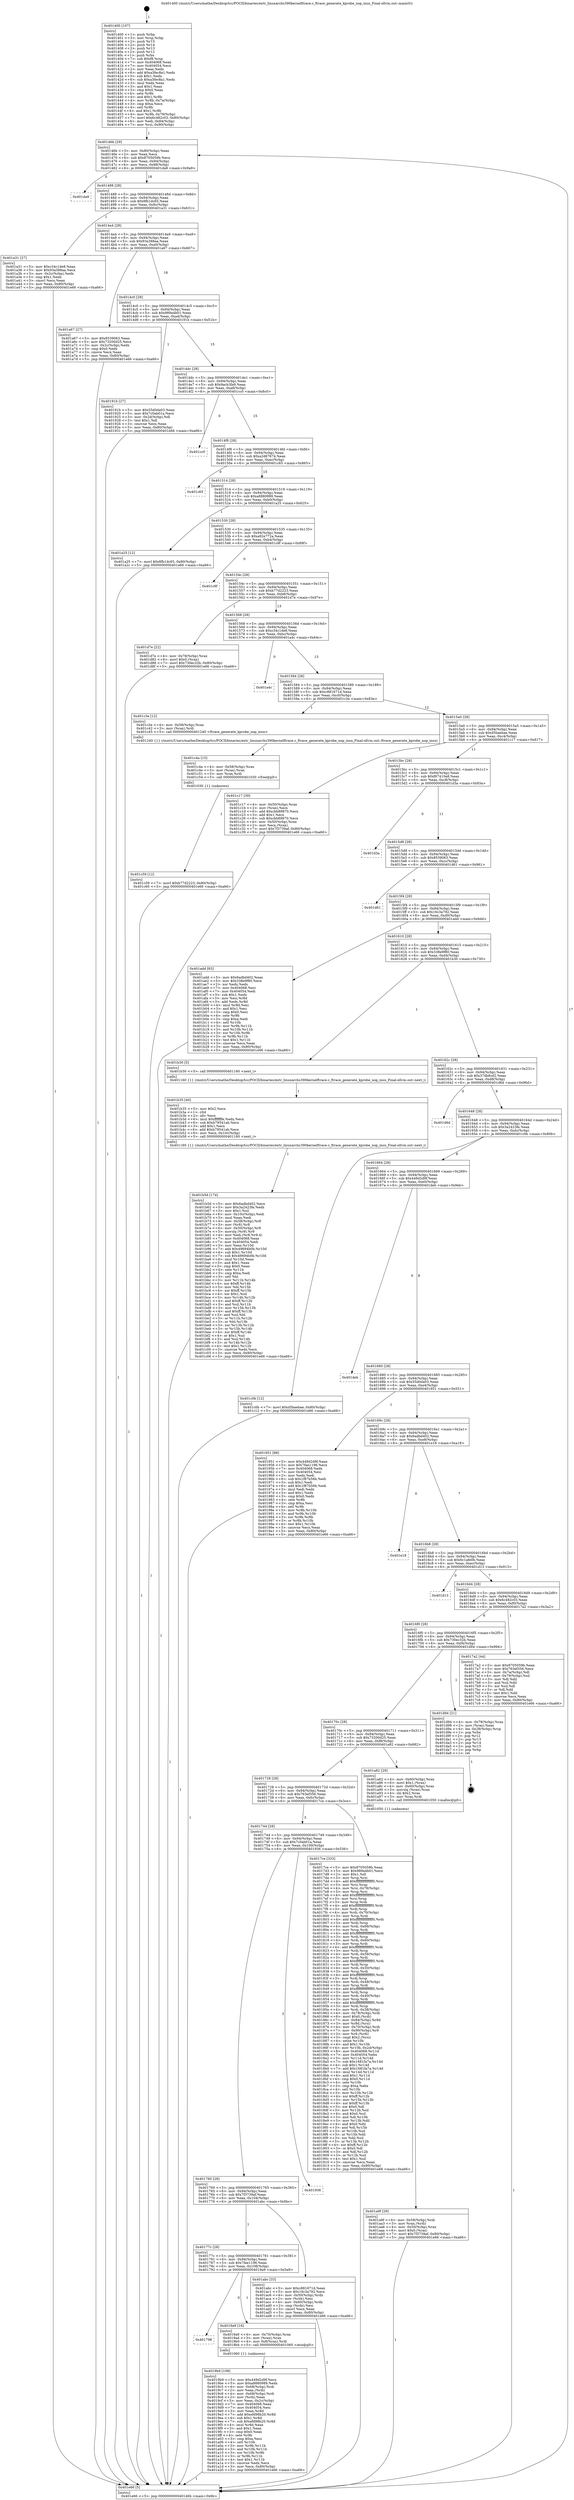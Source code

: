 digraph "0x401400" {
  label = "0x401400 (/mnt/c/Users/mathe/Desktop/tcc/POCII/binaries/extr_linuxarchs390kernelftrace.c_ftrace_generate_kprobe_nop_insn_Final-ollvm.out::main(0))"
  labelloc = "t"
  node[shape=record]

  Entry [label="",width=0.3,height=0.3,shape=circle,fillcolor=black,style=filled]
  "0x40146b" [label="{
     0x40146b [29]\l
     | [instrs]\l
     &nbsp;&nbsp;0x40146b \<+3\>: mov -0x80(%rbp),%eax\l
     &nbsp;&nbsp;0x40146e \<+2\>: mov %eax,%ecx\l
     &nbsp;&nbsp;0x401470 \<+6\>: sub $0x8705059b,%ecx\l
     &nbsp;&nbsp;0x401476 \<+6\>: mov %eax,-0x94(%rbp)\l
     &nbsp;&nbsp;0x40147c \<+6\>: mov %ecx,-0x98(%rbp)\l
     &nbsp;&nbsp;0x401482 \<+6\>: je 0000000000401da9 \<main+0x9a9\>\l
  }"]
  "0x401da9" [label="{
     0x401da9\l
  }", style=dashed]
  "0x401488" [label="{
     0x401488 [28]\l
     | [instrs]\l
     &nbsp;&nbsp;0x401488 \<+5\>: jmp 000000000040148d \<main+0x8d\>\l
     &nbsp;&nbsp;0x40148d \<+6\>: mov -0x94(%rbp),%eax\l
     &nbsp;&nbsp;0x401493 \<+5\>: sub $0x8fb1dc65,%eax\l
     &nbsp;&nbsp;0x401498 \<+6\>: mov %eax,-0x9c(%rbp)\l
     &nbsp;&nbsp;0x40149e \<+6\>: je 0000000000401a31 \<main+0x631\>\l
  }"]
  Exit [label="",width=0.3,height=0.3,shape=circle,fillcolor=black,style=filled,peripheries=2]
  "0x401a31" [label="{
     0x401a31 [27]\l
     | [instrs]\l
     &nbsp;&nbsp;0x401a31 \<+5\>: mov $0xc34c1de8,%eax\l
     &nbsp;&nbsp;0x401a36 \<+5\>: mov $0x93a388aa,%ecx\l
     &nbsp;&nbsp;0x401a3b \<+3\>: mov -0x2c(%rbp),%edx\l
     &nbsp;&nbsp;0x401a3e \<+3\>: cmp $0x1,%edx\l
     &nbsp;&nbsp;0x401a41 \<+3\>: cmovl %ecx,%eax\l
     &nbsp;&nbsp;0x401a44 \<+3\>: mov %eax,-0x80(%rbp)\l
     &nbsp;&nbsp;0x401a47 \<+5\>: jmp 0000000000401e66 \<main+0xa66\>\l
  }"]
  "0x4014a4" [label="{
     0x4014a4 [28]\l
     | [instrs]\l
     &nbsp;&nbsp;0x4014a4 \<+5\>: jmp 00000000004014a9 \<main+0xa9\>\l
     &nbsp;&nbsp;0x4014a9 \<+6\>: mov -0x94(%rbp),%eax\l
     &nbsp;&nbsp;0x4014af \<+5\>: sub $0x93a388aa,%eax\l
     &nbsp;&nbsp;0x4014b4 \<+6\>: mov %eax,-0xa0(%rbp)\l
     &nbsp;&nbsp;0x4014ba \<+6\>: je 0000000000401a67 \<main+0x667\>\l
  }"]
  "0x401c59" [label="{
     0x401c59 [12]\l
     | [instrs]\l
     &nbsp;&nbsp;0x401c59 \<+7\>: movl $0xb77d2223,-0x80(%rbp)\l
     &nbsp;&nbsp;0x401c60 \<+5\>: jmp 0000000000401e66 \<main+0xa66\>\l
  }"]
  "0x401a67" [label="{
     0x401a67 [27]\l
     | [instrs]\l
     &nbsp;&nbsp;0x401a67 \<+5\>: mov $0x8539063,%eax\l
     &nbsp;&nbsp;0x401a6c \<+5\>: mov $0x73200d25,%ecx\l
     &nbsp;&nbsp;0x401a71 \<+3\>: mov -0x2c(%rbp),%edx\l
     &nbsp;&nbsp;0x401a74 \<+3\>: cmp $0x0,%edx\l
     &nbsp;&nbsp;0x401a77 \<+3\>: cmove %ecx,%eax\l
     &nbsp;&nbsp;0x401a7a \<+3\>: mov %eax,-0x80(%rbp)\l
     &nbsp;&nbsp;0x401a7d \<+5\>: jmp 0000000000401e66 \<main+0xa66\>\l
  }"]
  "0x4014c0" [label="{
     0x4014c0 [28]\l
     | [instrs]\l
     &nbsp;&nbsp;0x4014c0 \<+5\>: jmp 00000000004014c5 \<main+0xc5\>\l
     &nbsp;&nbsp;0x4014c5 \<+6\>: mov -0x94(%rbp),%eax\l
     &nbsp;&nbsp;0x4014cb \<+5\>: sub $0x989a4b01,%eax\l
     &nbsp;&nbsp;0x4014d0 \<+6\>: mov %eax,-0xa4(%rbp)\l
     &nbsp;&nbsp;0x4014d6 \<+6\>: je 000000000040191b \<main+0x51b\>\l
  }"]
  "0x401c4a" [label="{
     0x401c4a [15]\l
     | [instrs]\l
     &nbsp;&nbsp;0x401c4a \<+4\>: mov -0x58(%rbp),%rax\l
     &nbsp;&nbsp;0x401c4e \<+3\>: mov (%rax),%rax\l
     &nbsp;&nbsp;0x401c51 \<+3\>: mov %rax,%rdi\l
     &nbsp;&nbsp;0x401c54 \<+5\>: call 0000000000401030 \<free@plt\>\l
     | [calls]\l
     &nbsp;&nbsp;0x401030 \{1\} (unknown)\l
  }"]
  "0x40191b" [label="{
     0x40191b [27]\l
     | [instrs]\l
     &nbsp;&nbsp;0x40191b \<+5\>: mov $0x55d0da03,%eax\l
     &nbsp;&nbsp;0x401920 \<+5\>: mov $0x7c0ab01a,%ecx\l
     &nbsp;&nbsp;0x401925 \<+3\>: mov -0x2d(%rbp),%dl\l
     &nbsp;&nbsp;0x401928 \<+3\>: test $0x1,%dl\l
     &nbsp;&nbsp;0x40192b \<+3\>: cmovne %ecx,%eax\l
     &nbsp;&nbsp;0x40192e \<+3\>: mov %eax,-0x80(%rbp)\l
     &nbsp;&nbsp;0x401931 \<+5\>: jmp 0000000000401e66 \<main+0xa66\>\l
  }"]
  "0x4014dc" [label="{
     0x4014dc [28]\l
     | [instrs]\l
     &nbsp;&nbsp;0x4014dc \<+5\>: jmp 00000000004014e1 \<main+0xe1\>\l
     &nbsp;&nbsp;0x4014e1 \<+6\>: mov -0x94(%rbp),%eax\l
     &nbsp;&nbsp;0x4014e7 \<+5\>: sub $0x9acb3fa9,%eax\l
     &nbsp;&nbsp;0x4014ec \<+6\>: mov %eax,-0xa8(%rbp)\l
     &nbsp;&nbsp;0x4014f2 \<+6\>: je 0000000000401cc0 \<main+0x8c0\>\l
  }"]
  "0x401b5d" [label="{
     0x401b5d [174]\l
     | [instrs]\l
     &nbsp;&nbsp;0x401b5d \<+5\>: mov $0x6adbd402,%ecx\l
     &nbsp;&nbsp;0x401b62 \<+5\>: mov $0x3a2423fe,%edx\l
     &nbsp;&nbsp;0x401b67 \<+3\>: mov $0x1,%sil\l
     &nbsp;&nbsp;0x401b6a \<+6\>: mov -0x10c(%rbp),%edi\l
     &nbsp;&nbsp;0x401b70 \<+3\>: imul %eax,%edi\l
     &nbsp;&nbsp;0x401b73 \<+4\>: mov -0x58(%rbp),%r8\l
     &nbsp;&nbsp;0x401b77 \<+3\>: mov (%r8),%r8\l
     &nbsp;&nbsp;0x401b7a \<+4\>: mov -0x50(%rbp),%r9\l
     &nbsp;&nbsp;0x401b7e \<+3\>: movslq (%r9),%r9\l
     &nbsp;&nbsp;0x401b81 \<+4\>: mov %edi,(%r8,%r9,4)\l
     &nbsp;&nbsp;0x401b85 \<+7\>: mov 0x404068,%eax\l
     &nbsp;&nbsp;0x401b8c \<+7\>: mov 0x404054,%edi\l
     &nbsp;&nbsp;0x401b93 \<+3\>: mov %eax,%r10d\l
     &nbsp;&nbsp;0x401b96 \<+7\>: add $0x49694b0b,%r10d\l
     &nbsp;&nbsp;0x401b9d \<+4\>: sub $0x1,%r10d\l
     &nbsp;&nbsp;0x401ba1 \<+7\>: sub $0x49694b0b,%r10d\l
     &nbsp;&nbsp;0x401ba8 \<+4\>: imul %r10d,%eax\l
     &nbsp;&nbsp;0x401bac \<+3\>: and $0x1,%eax\l
     &nbsp;&nbsp;0x401baf \<+3\>: cmp $0x0,%eax\l
     &nbsp;&nbsp;0x401bb2 \<+4\>: sete %r11b\l
     &nbsp;&nbsp;0x401bb6 \<+3\>: cmp $0xa,%edi\l
     &nbsp;&nbsp;0x401bb9 \<+3\>: setl %bl\l
     &nbsp;&nbsp;0x401bbc \<+3\>: mov %r11b,%r14b\l
     &nbsp;&nbsp;0x401bbf \<+4\>: xor $0xff,%r14b\l
     &nbsp;&nbsp;0x401bc3 \<+3\>: mov %bl,%r15b\l
     &nbsp;&nbsp;0x401bc6 \<+4\>: xor $0xff,%r15b\l
     &nbsp;&nbsp;0x401bca \<+4\>: xor $0x1,%sil\l
     &nbsp;&nbsp;0x401bce \<+3\>: mov %r14b,%r12b\l
     &nbsp;&nbsp;0x401bd1 \<+4\>: and $0xff,%r12b\l
     &nbsp;&nbsp;0x401bd5 \<+3\>: and %sil,%r11b\l
     &nbsp;&nbsp;0x401bd8 \<+3\>: mov %r15b,%r13b\l
     &nbsp;&nbsp;0x401bdb \<+4\>: and $0xff,%r13b\l
     &nbsp;&nbsp;0x401bdf \<+3\>: and %sil,%bl\l
     &nbsp;&nbsp;0x401be2 \<+3\>: or %r11b,%r12b\l
     &nbsp;&nbsp;0x401be5 \<+3\>: or %bl,%r13b\l
     &nbsp;&nbsp;0x401be8 \<+3\>: xor %r13b,%r12b\l
     &nbsp;&nbsp;0x401beb \<+3\>: or %r15b,%r14b\l
     &nbsp;&nbsp;0x401bee \<+4\>: xor $0xff,%r14b\l
     &nbsp;&nbsp;0x401bf2 \<+4\>: or $0x1,%sil\l
     &nbsp;&nbsp;0x401bf6 \<+3\>: and %sil,%r14b\l
     &nbsp;&nbsp;0x401bf9 \<+3\>: or %r14b,%r12b\l
     &nbsp;&nbsp;0x401bfc \<+4\>: test $0x1,%r12b\l
     &nbsp;&nbsp;0x401c00 \<+3\>: cmovne %edx,%ecx\l
     &nbsp;&nbsp;0x401c03 \<+3\>: mov %ecx,-0x80(%rbp)\l
     &nbsp;&nbsp;0x401c06 \<+5\>: jmp 0000000000401e66 \<main+0xa66\>\l
  }"]
  "0x401cc0" [label="{
     0x401cc0\l
  }", style=dashed]
  "0x4014f8" [label="{
     0x4014f8 [28]\l
     | [instrs]\l
     &nbsp;&nbsp;0x4014f8 \<+5\>: jmp 00000000004014fd \<main+0xfd\>\l
     &nbsp;&nbsp;0x4014fd \<+6\>: mov -0x94(%rbp),%eax\l
     &nbsp;&nbsp;0x401503 \<+5\>: sub $0xa2d67674,%eax\l
     &nbsp;&nbsp;0x401508 \<+6\>: mov %eax,-0xac(%rbp)\l
     &nbsp;&nbsp;0x40150e \<+6\>: je 0000000000401c65 \<main+0x865\>\l
  }"]
  "0x401b35" [label="{
     0x401b35 [40]\l
     | [instrs]\l
     &nbsp;&nbsp;0x401b35 \<+5\>: mov $0x2,%ecx\l
     &nbsp;&nbsp;0x401b3a \<+1\>: cltd\l
     &nbsp;&nbsp;0x401b3b \<+2\>: idiv %ecx\l
     &nbsp;&nbsp;0x401b3d \<+6\>: imul $0xfffffffe,%edx,%ecx\l
     &nbsp;&nbsp;0x401b43 \<+6\>: sub $0xb79541ab,%ecx\l
     &nbsp;&nbsp;0x401b49 \<+3\>: add $0x1,%ecx\l
     &nbsp;&nbsp;0x401b4c \<+6\>: add $0xb79541ab,%ecx\l
     &nbsp;&nbsp;0x401b52 \<+6\>: mov %ecx,-0x10c(%rbp)\l
     &nbsp;&nbsp;0x401b58 \<+5\>: call 0000000000401160 \<next_i\>\l
     | [calls]\l
     &nbsp;&nbsp;0x401160 \{1\} (/mnt/c/Users/mathe/Desktop/tcc/POCII/binaries/extr_linuxarchs390kernelftrace.c_ftrace_generate_kprobe_nop_insn_Final-ollvm.out::next_i)\l
  }"]
  "0x401c65" [label="{
     0x401c65\l
  }", style=dashed]
  "0x401514" [label="{
     0x401514 [28]\l
     | [instrs]\l
     &nbsp;&nbsp;0x401514 \<+5\>: jmp 0000000000401519 \<main+0x119\>\l
     &nbsp;&nbsp;0x401519 \<+6\>: mov -0x94(%rbp),%eax\l
     &nbsp;&nbsp;0x40151f \<+5\>: sub $0xa8880989,%eax\l
     &nbsp;&nbsp;0x401524 \<+6\>: mov %eax,-0xb0(%rbp)\l
     &nbsp;&nbsp;0x40152a \<+6\>: je 0000000000401a25 \<main+0x625\>\l
  }"]
  "0x401a9f" [label="{
     0x401a9f [29]\l
     | [instrs]\l
     &nbsp;&nbsp;0x401a9f \<+4\>: mov -0x58(%rbp),%rdi\l
     &nbsp;&nbsp;0x401aa3 \<+3\>: mov %rax,(%rdi)\l
     &nbsp;&nbsp;0x401aa6 \<+4\>: mov -0x50(%rbp),%rax\l
     &nbsp;&nbsp;0x401aaa \<+6\>: movl $0x0,(%rax)\l
     &nbsp;&nbsp;0x401ab0 \<+7\>: movl $0x7f3739af,-0x80(%rbp)\l
     &nbsp;&nbsp;0x401ab7 \<+5\>: jmp 0000000000401e66 \<main+0xa66\>\l
  }"]
  "0x401a25" [label="{
     0x401a25 [12]\l
     | [instrs]\l
     &nbsp;&nbsp;0x401a25 \<+7\>: movl $0x8fb1dc65,-0x80(%rbp)\l
     &nbsp;&nbsp;0x401a2c \<+5\>: jmp 0000000000401e66 \<main+0xa66\>\l
  }"]
  "0x401530" [label="{
     0x401530 [28]\l
     | [instrs]\l
     &nbsp;&nbsp;0x401530 \<+5\>: jmp 0000000000401535 \<main+0x135\>\l
     &nbsp;&nbsp;0x401535 \<+6\>: mov -0x94(%rbp),%eax\l
     &nbsp;&nbsp;0x40153b \<+5\>: sub $0xa92e772a,%eax\l
     &nbsp;&nbsp;0x401540 \<+6\>: mov %eax,-0xb4(%rbp)\l
     &nbsp;&nbsp;0x401546 \<+6\>: je 0000000000401c9f \<main+0x89f\>\l
  }"]
  "0x4019b9" [label="{
     0x4019b9 [108]\l
     | [instrs]\l
     &nbsp;&nbsp;0x4019b9 \<+5\>: mov $0x449d2d9f,%ecx\l
     &nbsp;&nbsp;0x4019be \<+5\>: mov $0xa8880989,%edx\l
     &nbsp;&nbsp;0x4019c3 \<+4\>: mov -0x68(%rbp),%rdi\l
     &nbsp;&nbsp;0x4019c7 \<+2\>: mov %eax,(%rdi)\l
     &nbsp;&nbsp;0x4019c9 \<+4\>: mov -0x68(%rbp),%rdi\l
     &nbsp;&nbsp;0x4019cd \<+2\>: mov (%rdi),%eax\l
     &nbsp;&nbsp;0x4019cf \<+3\>: mov %eax,-0x2c(%rbp)\l
     &nbsp;&nbsp;0x4019d2 \<+7\>: mov 0x404068,%eax\l
     &nbsp;&nbsp;0x4019d9 \<+7\>: mov 0x404054,%esi\l
     &nbsp;&nbsp;0x4019e0 \<+3\>: mov %eax,%r8d\l
     &nbsp;&nbsp;0x4019e3 \<+7\>: add $0xefd98b20,%r8d\l
     &nbsp;&nbsp;0x4019ea \<+4\>: sub $0x1,%r8d\l
     &nbsp;&nbsp;0x4019ee \<+7\>: sub $0xefd98b20,%r8d\l
     &nbsp;&nbsp;0x4019f5 \<+4\>: imul %r8d,%eax\l
     &nbsp;&nbsp;0x4019f9 \<+3\>: and $0x1,%eax\l
     &nbsp;&nbsp;0x4019fc \<+3\>: cmp $0x0,%eax\l
     &nbsp;&nbsp;0x4019ff \<+4\>: sete %r9b\l
     &nbsp;&nbsp;0x401a03 \<+3\>: cmp $0xa,%esi\l
     &nbsp;&nbsp;0x401a06 \<+4\>: setl %r10b\l
     &nbsp;&nbsp;0x401a0a \<+3\>: mov %r9b,%r11b\l
     &nbsp;&nbsp;0x401a0d \<+3\>: and %r10b,%r11b\l
     &nbsp;&nbsp;0x401a10 \<+3\>: xor %r10b,%r9b\l
     &nbsp;&nbsp;0x401a13 \<+3\>: or %r9b,%r11b\l
     &nbsp;&nbsp;0x401a16 \<+4\>: test $0x1,%r11b\l
     &nbsp;&nbsp;0x401a1a \<+3\>: cmovne %edx,%ecx\l
     &nbsp;&nbsp;0x401a1d \<+3\>: mov %ecx,-0x80(%rbp)\l
     &nbsp;&nbsp;0x401a20 \<+5\>: jmp 0000000000401e66 \<main+0xa66\>\l
  }"]
  "0x401c9f" [label="{
     0x401c9f\l
  }", style=dashed]
  "0x40154c" [label="{
     0x40154c [28]\l
     | [instrs]\l
     &nbsp;&nbsp;0x40154c \<+5\>: jmp 0000000000401551 \<main+0x151\>\l
     &nbsp;&nbsp;0x401551 \<+6\>: mov -0x94(%rbp),%eax\l
     &nbsp;&nbsp;0x401557 \<+5\>: sub $0xb77d2223,%eax\l
     &nbsp;&nbsp;0x40155c \<+6\>: mov %eax,-0xb8(%rbp)\l
     &nbsp;&nbsp;0x401562 \<+6\>: je 0000000000401d7e \<main+0x97e\>\l
  }"]
  "0x401798" [label="{
     0x401798\l
  }", style=dashed]
  "0x401d7e" [label="{
     0x401d7e [22]\l
     | [instrs]\l
     &nbsp;&nbsp;0x401d7e \<+4\>: mov -0x78(%rbp),%rax\l
     &nbsp;&nbsp;0x401d82 \<+6\>: movl $0x0,(%rax)\l
     &nbsp;&nbsp;0x401d88 \<+7\>: movl $0x730ec32b,-0x80(%rbp)\l
     &nbsp;&nbsp;0x401d8f \<+5\>: jmp 0000000000401e66 \<main+0xa66\>\l
  }"]
  "0x401568" [label="{
     0x401568 [28]\l
     | [instrs]\l
     &nbsp;&nbsp;0x401568 \<+5\>: jmp 000000000040156d \<main+0x16d\>\l
     &nbsp;&nbsp;0x40156d \<+6\>: mov -0x94(%rbp),%eax\l
     &nbsp;&nbsp;0x401573 \<+5\>: sub $0xc34c1de8,%eax\l
     &nbsp;&nbsp;0x401578 \<+6\>: mov %eax,-0xbc(%rbp)\l
     &nbsp;&nbsp;0x40157e \<+6\>: je 0000000000401a4c \<main+0x64c\>\l
  }"]
  "0x4019a9" [label="{
     0x4019a9 [16]\l
     | [instrs]\l
     &nbsp;&nbsp;0x4019a9 \<+4\>: mov -0x70(%rbp),%rax\l
     &nbsp;&nbsp;0x4019ad \<+3\>: mov (%rax),%rax\l
     &nbsp;&nbsp;0x4019b0 \<+4\>: mov 0x8(%rax),%rdi\l
     &nbsp;&nbsp;0x4019b4 \<+5\>: call 0000000000401060 \<atoi@plt\>\l
     | [calls]\l
     &nbsp;&nbsp;0x401060 \{1\} (unknown)\l
  }"]
  "0x401a4c" [label="{
     0x401a4c\l
  }", style=dashed]
  "0x401584" [label="{
     0x401584 [28]\l
     | [instrs]\l
     &nbsp;&nbsp;0x401584 \<+5\>: jmp 0000000000401589 \<main+0x189\>\l
     &nbsp;&nbsp;0x401589 \<+6\>: mov -0x94(%rbp),%eax\l
     &nbsp;&nbsp;0x40158f \<+5\>: sub $0xc881671d,%eax\l
     &nbsp;&nbsp;0x401594 \<+6\>: mov %eax,-0xc0(%rbp)\l
     &nbsp;&nbsp;0x40159a \<+6\>: je 0000000000401c3e \<main+0x83e\>\l
  }"]
  "0x40177c" [label="{
     0x40177c [28]\l
     | [instrs]\l
     &nbsp;&nbsp;0x40177c \<+5\>: jmp 0000000000401781 \<main+0x381\>\l
     &nbsp;&nbsp;0x401781 \<+6\>: mov -0x94(%rbp),%eax\l
     &nbsp;&nbsp;0x401787 \<+5\>: sub $0x7fae1196,%eax\l
     &nbsp;&nbsp;0x40178c \<+6\>: mov %eax,-0x108(%rbp)\l
     &nbsp;&nbsp;0x401792 \<+6\>: je 00000000004019a9 \<main+0x5a9\>\l
  }"]
  "0x401c3e" [label="{
     0x401c3e [12]\l
     | [instrs]\l
     &nbsp;&nbsp;0x401c3e \<+4\>: mov -0x58(%rbp),%rax\l
     &nbsp;&nbsp;0x401c42 \<+3\>: mov (%rax),%rdi\l
     &nbsp;&nbsp;0x401c45 \<+5\>: call 0000000000401240 \<ftrace_generate_kprobe_nop_insn\>\l
     | [calls]\l
     &nbsp;&nbsp;0x401240 \{1\} (/mnt/c/Users/mathe/Desktop/tcc/POCII/binaries/extr_linuxarchs390kernelftrace.c_ftrace_generate_kprobe_nop_insn_Final-ollvm.out::ftrace_generate_kprobe_nop_insn)\l
  }"]
  "0x4015a0" [label="{
     0x4015a0 [28]\l
     | [instrs]\l
     &nbsp;&nbsp;0x4015a0 \<+5\>: jmp 00000000004015a5 \<main+0x1a5\>\l
     &nbsp;&nbsp;0x4015a5 \<+6\>: mov -0x94(%rbp),%eax\l
     &nbsp;&nbsp;0x4015ab \<+5\>: sub $0xd5baebae,%eax\l
     &nbsp;&nbsp;0x4015b0 \<+6\>: mov %eax,-0xc4(%rbp)\l
     &nbsp;&nbsp;0x4015b6 \<+6\>: je 0000000000401c17 \<main+0x817\>\l
  }"]
  "0x401abc" [label="{
     0x401abc [33]\l
     | [instrs]\l
     &nbsp;&nbsp;0x401abc \<+5\>: mov $0xc881671d,%eax\l
     &nbsp;&nbsp;0x401ac1 \<+5\>: mov $0x16c3a792,%ecx\l
     &nbsp;&nbsp;0x401ac6 \<+4\>: mov -0x50(%rbp),%rdx\l
     &nbsp;&nbsp;0x401aca \<+2\>: mov (%rdx),%esi\l
     &nbsp;&nbsp;0x401acc \<+4\>: mov -0x60(%rbp),%rdx\l
     &nbsp;&nbsp;0x401ad0 \<+2\>: cmp (%rdx),%esi\l
     &nbsp;&nbsp;0x401ad2 \<+3\>: cmovl %ecx,%eax\l
     &nbsp;&nbsp;0x401ad5 \<+3\>: mov %eax,-0x80(%rbp)\l
     &nbsp;&nbsp;0x401ad8 \<+5\>: jmp 0000000000401e66 \<main+0xa66\>\l
  }"]
  "0x401c17" [label="{
     0x401c17 [39]\l
     | [instrs]\l
     &nbsp;&nbsp;0x401c17 \<+4\>: mov -0x50(%rbp),%rax\l
     &nbsp;&nbsp;0x401c1b \<+2\>: mov (%rax),%ecx\l
     &nbsp;&nbsp;0x401c1d \<+6\>: add $0xcbb89870,%ecx\l
     &nbsp;&nbsp;0x401c23 \<+3\>: add $0x1,%ecx\l
     &nbsp;&nbsp;0x401c26 \<+6\>: sub $0xcbb89870,%ecx\l
     &nbsp;&nbsp;0x401c2c \<+4\>: mov -0x50(%rbp),%rax\l
     &nbsp;&nbsp;0x401c30 \<+2\>: mov %ecx,(%rax)\l
     &nbsp;&nbsp;0x401c32 \<+7\>: movl $0x7f3739af,-0x80(%rbp)\l
     &nbsp;&nbsp;0x401c39 \<+5\>: jmp 0000000000401e66 \<main+0xa66\>\l
  }"]
  "0x4015bc" [label="{
     0x4015bc [28]\l
     | [instrs]\l
     &nbsp;&nbsp;0x4015bc \<+5\>: jmp 00000000004015c1 \<main+0x1c1\>\l
     &nbsp;&nbsp;0x4015c1 \<+6\>: mov -0x94(%rbp),%eax\l
     &nbsp;&nbsp;0x4015c7 \<+5\>: sub $0xf67410a8,%eax\l
     &nbsp;&nbsp;0x4015cc \<+6\>: mov %eax,-0xc8(%rbp)\l
     &nbsp;&nbsp;0x4015d2 \<+6\>: je 0000000000401d3a \<main+0x93a\>\l
  }"]
  "0x401760" [label="{
     0x401760 [28]\l
     | [instrs]\l
     &nbsp;&nbsp;0x401760 \<+5\>: jmp 0000000000401765 \<main+0x365\>\l
     &nbsp;&nbsp;0x401765 \<+6\>: mov -0x94(%rbp),%eax\l
     &nbsp;&nbsp;0x40176b \<+5\>: sub $0x7f3739af,%eax\l
     &nbsp;&nbsp;0x401770 \<+6\>: mov %eax,-0x104(%rbp)\l
     &nbsp;&nbsp;0x401776 \<+6\>: je 0000000000401abc \<main+0x6bc\>\l
  }"]
  "0x401d3a" [label="{
     0x401d3a\l
  }", style=dashed]
  "0x4015d8" [label="{
     0x4015d8 [28]\l
     | [instrs]\l
     &nbsp;&nbsp;0x4015d8 \<+5\>: jmp 00000000004015dd \<main+0x1dd\>\l
     &nbsp;&nbsp;0x4015dd \<+6\>: mov -0x94(%rbp),%eax\l
     &nbsp;&nbsp;0x4015e3 \<+5\>: sub $0x8539063,%eax\l
     &nbsp;&nbsp;0x4015e8 \<+6\>: mov %eax,-0xcc(%rbp)\l
     &nbsp;&nbsp;0x4015ee \<+6\>: je 0000000000401d61 \<main+0x961\>\l
  }"]
  "0x401936" [label="{
     0x401936\l
  }", style=dashed]
  "0x401d61" [label="{
     0x401d61\l
  }", style=dashed]
  "0x4015f4" [label="{
     0x4015f4 [28]\l
     | [instrs]\l
     &nbsp;&nbsp;0x4015f4 \<+5\>: jmp 00000000004015f9 \<main+0x1f9\>\l
     &nbsp;&nbsp;0x4015f9 \<+6\>: mov -0x94(%rbp),%eax\l
     &nbsp;&nbsp;0x4015ff \<+5\>: sub $0x16c3a792,%eax\l
     &nbsp;&nbsp;0x401604 \<+6\>: mov %eax,-0xd0(%rbp)\l
     &nbsp;&nbsp;0x40160a \<+6\>: je 0000000000401add \<main+0x6dd\>\l
  }"]
  "0x401744" [label="{
     0x401744 [28]\l
     | [instrs]\l
     &nbsp;&nbsp;0x401744 \<+5\>: jmp 0000000000401749 \<main+0x349\>\l
     &nbsp;&nbsp;0x401749 \<+6\>: mov -0x94(%rbp),%eax\l
     &nbsp;&nbsp;0x40174f \<+5\>: sub $0x7c0ab01a,%eax\l
     &nbsp;&nbsp;0x401754 \<+6\>: mov %eax,-0x100(%rbp)\l
     &nbsp;&nbsp;0x40175a \<+6\>: je 0000000000401936 \<main+0x536\>\l
  }"]
  "0x401add" [label="{
     0x401add [83]\l
     | [instrs]\l
     &nbsp;&nbsp;0x401add \<+5\>: mov $0x6adbd402,%eax\l
     &nbsp;&nbsp;0x401ae2 \<+5\>: mov $0x338e9f80,%ecx\l
     &nbsp;&nbsp;0x401ae7 \<+2\>: xor %edx,%edx\l
     &nbsp;&nbsp;0x401ae9 \<+7\>: mov 0x404068,%esi\l
     &nbsp;&nbsp;0x401af0 \<+7\>: mov 0x404054,%edi\l
     &nbsp;&nbsp;0x401af7 \<+3\>: sub $0x1,%edx\l
     &nbsp;&nbsp;0x401afa \<+3\>: mov %esi,%r8d\l
     &nbsp;&nbsp;0x401afd \<+3\>: add %edx,%r8d\l
     &nbsp;&nbsp;0x401b00 \<+4\>: imul %r8d,%esi\l
     &nbsp;&nbsp;0x401b04 \<+3\>: and $0x1,%esi\l
     &nbsp;&nbsp;0x401b07 \<+3\>: cmp $0x0,%esi\l
     &nbsp;&nbsp;0x401b0a \<+4\>: sete %r9b\l
     &nbsp;&nbsp;0x401b0e \<+3\>: cmp $0xa,%edi\l
     &nbsp;&nbsp;0x401b11 \<+4\>: setl %r10b\l
     &nbsp;&nbsp;0x401b15 \<+3\>: mov %r9b,%r11b\l
     &nbsp;&nbsp;0x401b18 \<+3\>: and %r10b,%r11b\l
     &nbsp;&nbsp;0x401b1b \<+3\>: xor %r10b,%r9b\l
     &nbsp;&nbsp;0x401b1e \<+3\>: or %r9b,%r11b\l
     &nbsp;&nbsp;0x401b21 \<+4\>: test $0x1,%r11b\l
     &nbsp;&nbsp;0x401b25 \<+3\>: cmovne %ecx,%eax\l
     &nbsp;&nbsp;0x401b28 \<+3\>: mov %eax,-0x80(%rbp)\l
     &nbsp;&nbsp;0x401b2b \<+5\>: jmp 0000000000401e66 \<main+0xa66\>\l
  }"]
  "0x401610" [label="{
     0x401610 [28]\l
     | [instrs]\l
     &nbsp;&nbsp;0x401610 \<+5\>: jmp 0000000000401615 \<main+0x215\>\l
     &nbsp;&nbsp;0x401615 \<+6\>: mov -0x94(%rbp),%eax\l
     &nbsp;&nbsp;0x40161b \<+5\>: sub $0x338e9f80,%eax\l
     &nbsp;&nbsp;0x401620 \<+6\>: mov %eax,-0xd4(%rbp)\l
     &nbsp;&nbsp;0x401626 \<+6\>: je 0000000000401b30 \<main+0x730\>\l
  }"]
  "0x4017ce" [label="{
     0x4017ce [333]\l
     | [instrs]\l
     &nbsp;&nbsp;0x4017ce \<+5\>: mov $0x8705059b,%eax\l
     &nbsp;&nbsp;0x4017d3 \<+5\>: mov $0x989a4b01,%ecx\l
     &nbsp;&nbsp;0x4017d8 \<+2\>: mov $0x1,%dl\l
     &nbsp;&nbsp;0x4017da \<+3\>: mov %rsp,%rsi\l
     &nbsp;&nbsp;0x4017dd \<+4\>: add $0xfffffffffffffff0,%rsi\l
     &nbsp;&nbsp;0x4017e1 \<+3\>: mov %rsi,%rsp\l
     &nbsp;&nbsp;0x4017e4 \<+4\>: mov %rsi,-0x78(%rbp)\l
     &nbsp;&nbsp;0x4017e8 \<+3\>: mov %rsp,%rsi\l
     &nbsp;&nbsp;0x4017eb \<+4\>: add $0xfffffffffffffff0,%rsi\l
     &nbsp;&nbsp;0x4017ef \<+3\>: mov %rsi,%rsp\l
     &nbsp;&nbsp;0x4017f2 \<+3\>: mov %rsp,%rdi\l
     &nbsp;&nbsp;0x4017f5 \<+4\>: add $0xfffffffffffffff0,%rdi\l
     &nbsp;&nbsp;0x4017f9 \<+3\>: mov %rdi,%rsp\l
     &nbsp;&nbsp;0x4017fc \<+4\>: mov %rdi,-0x70(%rbp)\l
     &nbsp;&nbsp;0x401800 \<+3\>: mov %rsp,%rdi\l
     &nbsp;&nbsp;0x401803 \<+4\>: add $0xfffffffffffffff0,%rdi\l
     &nbsp;&nbsp;0x401807 \<+3\>: mov %rdi,%rsp\l
     &nbsp;&nbsp;0x40180a \<+4\>: mov %rdi,-0x68(%rbp)\l
     &nbsp;&nbsp;0x40180e \<+3\>: mov %rsp,%rdi\l
     &nbsp;&nbsp;0x401811 \<+4\>: add $0xfffffffffffffff0,%rdi\l
     &nbsp;&nbsp;0x401815 \<+3\>: mov %rdi,%rsp\l
     &nbsp;&nbsp;0x401818 \<+4\>: mov %rdi,-0x60(%rbp)\l
     &nbsp;&nbsp;0x40181c \<+3\>: mov %rsp,%rdi\l
     &nbsp;&nbsp;0x40181f \<+4\>: add $0xfffffffffffffff0,%rdi\l
     &nbsp;&nbsp;0x401823 \<+3\>: mov %rdi,%rsp\l
     &nbsp;&nbsp;0x401826 \<+4\>: mov %rdi,-0x58(%rbp)\l
     &nbsp;&nbsp;0x40182a \<+3\>: mov %rsp,%rdi\l
     &nbsp;&nbsp;0x40182d \<+4\>: add $0xfffffffffffffff0,%rdi\l
     &nbsp;&nbsp;0x401831 \<+3\>: mov %rdi,%rsp\l
     &nbsp;&nbsp;0x401834 \<+4\>: mov %rdi,-0x50(%rbp)\l
     &nbsp;&nbsp;0x401838 \<+3\>: mov %rsp,%rdi\l
     &nbsp;&nbsp;0x40183b \<+4\>: add $0xfffffffffffffff0,%rdi\l
     &nbsp;&nbsp;0x40183f \<+3\>: mov %rdi,%rsp\l
     &nbsp;&nbsp;0x401842 \<+4\>: mov %rdi,-0x48(%rbp)\l
     &nbsp;&nbsp;0x401846 \<+3\>: mov %rsp,%rdi\l
     &nbsp;&nbsp;0x401849 \<+4\>: add $0xfffffffffffffff0,%rdi\l
     &nbsp;&nbsp;0x40184d \<+3\>: mov %rdi,%rsp\l
     &nbsp;&nbsp;0x401850 \<+4\>: mov %rdi,-0x40(%rbp)\l
     &nbsp;&nbsp;0x401854 \<+3\>: mov %rsp,%rdi\l
     &nbsp;&nbsp;0x401857 \<+4\>: add $0xfffffffffffffff0,%rdi\l
     &nbsp;&nbsp;0x40185b \<+3\>: mov %rdi,%rsp\l
     &nbsp;&nbsp;0x40185e \<+4\>: mov %rdi,-0x38(%rbp)\l
     &nbsp;&nbsp;0x401862 \<+4\>: mov -0x78(%rbp),%rdi\l
     &nbsp;&nbsp;0x401866 \<+6\>: movl $0x0,(%rdi)\l
     &nbsp;&nbsp;0x40186c \<+7\>: mov -0x84(%rbp),%r8d\l
     &nbsp;&nbsp;0x401873 \<+3\>: mov %r8d,(%rsi)\l
     &nbsp;&nbsp;0x401876 \<+4\>: mov -0x70(%rbp),%rdi\l
     &nbsp;&nbsp;0x40187a \<+7\>: mov -0x90(%rbp),%r9\l
     &nbsp;&nbsp;0x401881 \<+3\>: mov %r9,(%rdi)\l
     &nbsp;&nbsp;0x401884 \<+3\>: cmpl $0x2,(%rsi)\l
     &nbsp;&nbsp;0x401887 \<+4\>: setne %r10b\l
     &nbsp;&nbsp;0x40188b \<+4\>: and $0x1,%r10b\l
     &nbsp;&nbsp;0x40188f \<+4\>: mov %r10b,-0x2d(%rbp)\l
     &nbsp;&nbsp;0x401893 \<+8\>: mov 0x404068,%r11d\l
     &nbsp;&nbsp;0x40189b \<+7\>: mov 0x404054,%ebx\l
     &nbsp;&nbsp;0x4018a2 \<+3\>: mov %r11d,%r14d\l
     &nbsp;&nbsp;0x4018a5 \<+7\>: sub $0x1681fa7a,%r14d\l
     &nbsp;&nbsp;0x4018ac \<+4\>: sub $0x1,%r14d\l
     &nbsp;&nbsp;0x4018b0 \<+7\>: add $0x1681fa7a,%r14d\l
     &nbsp;&nbsp;0x4018b7 \<+4\>: imul %r14d,%r11d\l
     &nbsp;&nbsp;0x4018bb \<+4\>: and $0x1,%r11d\l
     &nbsp;&nbsp;0x4018bf \<+4\>: cmp $0x0,%r11d\l
     &nbsp;&nbsp;0x4018c3 \<+4\>: sete %r10b\l
     &nbsp;&nbsp;0x4018c7 \<+3\>: cmp $0xa,%ebx\l
     &nbsp;&nbsp;0x4018ca \<+4\>: setl %r15b\l
     &nbsp;&nbsp;0x4018ce \<+3\>: mov %r10b,%r12b\l
     &nbsp;&nbsp;0x4018d1 \<+4\>: xor $0xff,%r12b\l
     &nbsp;&nbsp;0x4018d5 \<+3\>: mov %r15b,%r13b\l
     &nbsp;&nbsp;0x4018d8 \<+4\>: xor $0xff,%r13b\l
     &nbsp;&nbsp;0x4018dc \<+3\>: xor $0x0,%dl\l
     &nbsp;&nbsp;0x4018df \<+3\>: mov %r12b,%sil\l
     &nbsp;&nbsp;0x4018e2 \<+4\>: and $0x0,%sil\l
     &nbsp;&nbsp;0x4018e6 \<+3\>: and %dl,%r10b\l
     &nbsp;&nbsp;0x4018e9 \<+3\>: mov %r13b,%dil\l
     &nbsp;&nbsp;0x4018ec \<+4\>: and $0x0,%dil\l
     &nbsp;&nbsp;0x4018f0 \<+3\>: and %dl,%r15b\l
     &nbsp;&nbsp;0x4018f3 \<+3\>: or %r10b,%sil\l
     &nbsp;&nbsp;0x4018f6 \<+3\>: or %r15b,%dil\l
     &nbsp;&nbsp;0x4018f9 \<+3\>: xor %dil,%sil\l
     &nbsp;&nbsp;0x4018fc \<+3\>: or %r13b,%r12b\l
     &nbsp;&nbsp;0x4018ff \<+4\>: xor $0xff,%r12b\l
     &nbsp;&nbsp;0x401903 \<+3\>: or $0x0,%dl\l
     &nbsp;&nbsp;0x401906 \<+3\>: and %dl,%r12b\l
     &nbsp;&nbsp;0x401909 \<+3\>: or %r12b,%sil\l
     &nbsp;&nbsp;0x40190c \<+4\>: test $0x1,%sil\l
     &nbsp;&nbsp;0x401910 \<+3\>: cmovne %ecx,%eax\l
     &nbsp;&nbsp;0x401913 \<+3\>: mov %eax,-0x80(%rbp)\l
     &nbsp;&nbsp;0x401916 \<+5\>: jmp 0000000000401e66 \<main+0xa66\>\l
  }"]
  "0x401b30" [label="{
     0x401b30 [5]\l
     | [instrs]\l
     &nbsp;&nbsp;0x401b30 \<+5\>: call 0000000000401160 \<next_i\>\l
     | [calls]\l
     &nbsp;&nbsp;0x401160 \{1\} (/mnt/c/Users/mathe/Desktop/tcc/POCII/binaries/extr_linuxarchs390kernelftrace.c_ftrace_generate_kprobe_nop_insn_Final-ollvm.out::next_i)\l
  }"]
  "0x40162c" [label="{
     0x40162c [28]\l
     | [instrs]\l
     &nbsp;&nbsp;0x40162c \<+5\>: jmp 0000000000401631 \<main+0x231\>\l
     &nbsp;&nbsp;0x401631 \<+6\>: mov -0x94(%rbp),%eax\l
     &nbsp;&nbsp;0x401637 \<+5\>: sub $0x37db8cd2,%eax\l
     &nbsp;&nbsp;0x40163c \<+6\>: mov %eax,-0xd8(%rbp)\l
     &nbsp;&nbsp;0x401642 \<+6\>: je 0000000000401d6d \<main+0x96d\>\l
  }"]
  "0x401728" [label="{
     0x401728 [28]\l
     | [instrs]\l
     &nbsp;&nbsp;0x401728 \<+5\>: jmp 000000000040172d \<main+0x32d\>\l
     &nbsp;&nbsp;0x40172d \<+6\>: mov -0x94(%rbp),%eax\l
     &nbsp;&nbsp;0x401733 \<+5\>: sub $0x763ef356,%eax\l
     &nbsp;&nbsp;0x401738 \<+6\>: mov %eax,-0xfc(%rbp)\l
     &nbsp;&nbsp;0x40173e \<+6\>: je 00000000004017ce \<main+0x3ce\>\l
  }"]
  "0x401d6d" [label="{
     0x401d6d\l
  }", style=dashed]
  "0x401648" [label="{
     0x401648 [28]\l
     | [instrs]\l
     &nbsp;&nbsp;0x401648 \<+5\>: jmp 000000000040164d \<main+0x24d\>\l
     &nbsp;&nbsp;0x40164d \<+6\>: mov -0x94(%rbp),%eax\l
     &nbsp;&nbsp;0x401653 \<+5\>: sub $0x3a2423fe,%eax\l
     &nbsp;&nbsp;0x401658 \<+6\>: mov %eax,-0xdc(%rbp)\l
     &nbsp;&nbsp;0x40165e \<+6\>: je 0000000000401c0b \<main+0x80b\>\l
  }"]
  "0x401a82" [label="{
     0x401a82 [29]\l
     | [instrs]\l
     &nbsp;&nbsp;0x401a82 \<+4\>: mov -0x60(%rbp),%rax\l
     &nbsp;&nbsp;0x401a86 \<+6\>: movl $0x1,(%rax)\l
     &nbsp;&nbsp;0x401a8c \<+4\>: mov -0x60(%rbp),%rax\l
     &nbsp;&nbsp;0x401a90 \<+3\>: movslq (%rax),%rax\l
     &nbsp;&nbsp;0x401a93 \<+4\>: shl $0x2,%rax\l
     &nbsp;&nbsp;0x401a97 \<+3\>: mov %rax,%rdi\l
     &nbsp;&nbsp;0x401a9a \<+5\>: call 0000000000401050 \<malloc@plt\>\l
     | [calls]\l
     &nbsp;&nbsp;0x401050 \{1\} (unknown)\l
  }"]
  "0x401c0b" [label="{
     0x401c0b [12]\l
     | [instrs]\l
     &nbsp;&nbsp;0x401c0b \<+7\>: movl $0xd5baebae,-0x80(%rbp)\l
     &nbsp;&nbsp;0x401c12 \<+5\>: jmp 0000000000401e66 \<main+0xa66\>\l
  }"]
  "0x401664" [label="{
     0x401664 [28]\l
     | [instrs]\l
     &nbsp;&nbsp;0x401664 \<+5\>: jmp 0000000000401669 \<main+0x269\>\l
     &nbsp;&nbsp;0x401669 \<+6\>: mov -0x94(%rbp),%eax\l
     &nbsp;&nbsp;0x40166f \<+5\>: sub $0x449d2d9f,%eax\l
     &nbsp;&nbsp;0x401674 \<+6\>: mov %eax,-0xe0(%rbp)\l
     &nbsp;&nbsp;0x40167a \<+6\>: je 0000000000401deb \<main+0x9eb\>\l
  }"]
  "0x40170c" [label="{
     0x40170c [28]\l
     | [instrs]\l
     &nbsp;&nbsp;0x40170c \<+5\>: jmp 0000000000401711 \<main+0x311\>\l
     &nbsp;&nbsp;0x401711 \<+6\>: mov -0x94(%rbp),%eax\l
     &nbsp;&nbsp;0x401717 \<+5\>: sub $0x73200d25,%eax\l
     &nbsp;&nbsp;0x40171c \<+6\>: mov %eax,-0xf8(%rbp)\l
     &nbsp;&nbsp;0x401722 \<+6\>: je 0000000000401a82 \<main+0x682\>\l
  }"]
  "0x401deb" [label="{
     0x401deb\l
  }", style=dashed]
  "0x401680" [label="{
     0x401680 [28]\l
     | [instrs]\l
     &nbsp;&nbsp;0x401680 \<+5\>: jmp 0000000000401685 \<main+0x285\>\l
     &nbsp;&nbsp;0x401685 \<+6\>: mov -0x94(%rbp),%eax\l
     &nbsp;&nbsp;0x40168b \<+5\>: sub $0x55d0da03,%eax\l
     &nbsp;&nbsp;0x401690 \<+6\>: mov %eax,-0xe4(%rbp)\l
     &nbsp;&nbsp;0x401696 \<+6\>: je 0000000000401951 \<main+0x551\>\l
  }"]
  "0x401d94" [label="{
     0x401d94 [21]\l
     | [instrs]\l
     &nbsp;&nbsp;0x401d94 \<+4\>: mov -0x78(%rbp),%rax\l
     &nbsp;&nbsp;0x401d98 \<+2\>: mov (%rax),%eax\l
     &nbsp;&nbsp;0x401d9a \<+4\>: lea -0x28(%rbp),%rsp\l
     &nbsp;&nbsp;0x401d9e \<+1\>: pop %rbx\l
     &nbsp;&nbsp;0x401d9f \<+2\>: pop %r12\l
     &nbsp;&nbsp;0x401da1 \<+2\>: pop %r13\l
     &nbsp;&nbsp;0x401da3 \<+2\>: pop %r14\l
     &nbsp;&nbsp;0x401da5 \<+2\>: pop %r15\l
     &nbsp;&nbsp;0x401da7 \<+1\>: pop %rbp\l
     &nbsp;&nbsp;0x401da8 \<+1\>: ret\l
  }"]
  "0x401951" [label="{
     0x401951 [88]\l
     | [instrs]\l
     &nbsp;&nbsp;0x401951 \<+5\>: mov $0x449d2d9f,%eax\l
     &nbsp;&nbsp;0x401956 \<+5\>: mov $0x7fae1196,%ecx\l
     &nbsp;&nbsp;0x40195b \<+7\>: mov 0x404068,%edx\l
     &nbsp;&nbsp;0x401962 \<+7\>: mov 0x404054,%esi\l
     &nbsp;&nbsp;0x401969 \<+2\>: mov %edx,%edi\l
     &nbsp;&nbsp;0x40196b \<+6\>: sub $0x1f87b56b,%edi\l
     &nbsp;&nbsp;0x401971 \<+3\>: sub $0x1,%edi\l
     &nbsp;&nbsp;0x401974 \<+6\>: add $0x1f87b56b,%edi\l
     &nbsp;&nbsp;0x40197a \<+3\>: imul %edi,%edx\l
     &nbsp;&nbsp;0x40197d \<+3\>: and $0x1,%edx\l
     &nbsp;&nbsp;0x401980 \<+3\>: cmp $0x0,%edx\l
     &nbsp;&nbsp;0x401983 \<+4\>: sete %r8b\l
     &nbsp;&nbsp;0x401987 \<+3\>: cmp $0xa,%esi\l
     &nbsp;&nbsp;0x40198a \<+4\>: setl %r9b\l
     &nbsp;&nbsp;0x40198e \<+3\>: mov %r8b,%r10b\l
     &nbsp;&nbsp;0x401991 \<+3\>: and %r9b,%r10b\l
     &nbsp;&nbsp;0x401994 \<+3\>: xor %r9b,%r8b\l
     &nbsp;&nbsp;0x401997 \<+3\>: or %r8b,%r10b\l
     &nbsp;&nbsp;0x40199a \<+4\>: test $0x1,%r10b\l
     &nbsp;&nbsp;0x40199e \<+3\>: cmovne %ecx,%eax\l
     &nbsp;&nbsp;0x4019a1 \<+3\>: mov %eax,-0x80(%rbp)\l
     &nbsp;&nbsp;0x4019a4 \<+5\>: jmp 0000000000401e66 \<main+0xa66\>\l
  }"]
  "0x40169c" [label="{
     0x40169c [28]\l
     | [instrs]\l
     &nbsp;&nbsp;0x40169c \<+5\>: jmp 00000000004016a1 \<main+0x2a1\>\l
     &nbsp;&nbsp;0x4016a1 \<+6\>: mov -0x94(%rbp),%eax\l
     &nbsp;&nbsp;0x4016a7 \<+5\>: sub $0x6adbd402,%eax\l
     &nbsp;&nbsp;0x4016ac \<+6\>: mov %eax,-0xe8(%rbp)\l
     &nbsp;&nbsp;0x4016b2 \<+6\>: je 0000000000401e18 \<main+0xa18\>\l
  }"]
  "0x401400" [label="{
     0x401400 [107]\l
     | [instrs]\l
     &nbsp;&nbsp;0x401400 \<+1\>: push %rbp\l
     &nbsp;&nbsp;0x401401 \<+3\>: mov %rsp,%rbp\l
     &nbsp;&nbsp;0x401404 \<+2\>: push %r15\l
     &nbsp;&nbsp;0x401406 \<+2\>: push %r14\l
     &nbsp;&nbsp;0x401408 \<+2\>: push %r13\l
     &nbsp;&nbsp;0x40140a \<+2\>: push %r12\l
     &nbsp;&nbsp;0x40140c \<+1\>: push %rbx\l
     &nbsp;&nbsp;0x40140d \<+7\>: sub $0xf8,%rsp\l
     &nbsp;&nbsp;0x401414 \<+7\>: mov 0x404068,%eax\l
     &nbsp;&nbsp;0x40141b \<+7\>: mov 0x404054,%ecx\l
     &nbsp;&nbsp;0x401422 \<+2\>: mov %eax,%edx\l
     &nbsp;&nbsp;0x401424 \<+6\>: add $0xa3fec8a1,%edx\l
     &nbsp;&nbsp;0x40142a \<+3\>: sub $0x1,%edx\l
     &nbsp;&nbsp;0x40142d \<+6\>: sub $0xa3fec8a1,%edx\l
     &nbsp;&nbsp;0x401433 \<+3\>: imul %edx,%eax\l
     &nbsp;&nbsp;0x401436 \<+3\>: and $0x1,%eax\l
     &nbsp;&nbsp;0x401439 \<+3\>: cmp $0x0,%eax\l
     &nbsp;&nbsp;0x40143c \<+4\>: sete %r8b\l
     &nbsp;&nbsp;0x401440 \<+4\>: and $0x1,%r8b\l
     &nbsp;&nbsp;0x401444 \<+4\>: mov %r8b,-0x7a(%rbp)\l
     &nbsp;&nbsp;0x401448 \<+3\>: cmp $0xa,%ecx\l
     &nbsp;&nbsp;0x40144b \<+4\>: setl %r8b\l
     &nbsp;&nbsp;0x40144f \<+4\>: and $0x1,%r8b\l
     &nbsp;&nbsp;0x401453 \<+4\>: mov %r8b,-0x79(%rbp)\l
     &nbsp;&nbsp;0x401457 \<+7\>: movl $0x6c482c03,-0x80(%rbp)\l
     &nbsp;&nbsp;0x40145e \<+6\>: mov %edi,-0x84(%rbp)\l
     &nbsp;&nbsp;0x401464 \<+7\>: mov %rsi,-0x90(%rbp)\l
  }"]
  "0x401e18" [label="{
     0x401e18\l
  }", style=dashed]
  "0x4016b8" [label="{
     0x4016b8 [28]\l
     | [instrs]\l
     &nbsp;&nbsp;0x4016b8 \<+5\>: jmp 00000000004016bd \<main+0x2bd\>\l
     &nbsp;&nbsp;0x4016bd \<+6\>: mov -0x94(%rbp),%eax\l
     &nbsp;&nbsp;0x4016c3 \<+5\>: sub $0x6c1afe0b,%eax\l
     &nbsp;&nbsp;0x4016c8 \<+6\>: mov %eax,-0xec(%rbp)\l
     &nbsp;&nbsp;0x4016ce \<+6\>: je 0000000000401d13 \<main+0x913\>\l
  }"]
  "0x401e66" [label="{
     0x401e66 [5]\l
     | [instrs]\l
     &nbsp;&nbsp;0x401e66 \<+5\>: jmp 000000000040146b \<main+0x6b\>\l
  }"]
  "0x401d13" [label="{
     0x401d13\l
  }", style=dashed]
  "0x4016d4" [label="{
     0x4016d4 [28]\l
     | [instrs]\l
     &nbsp;&nbsp;0x4016d4 \<+5\>: jmp 00000000004016d9 \<main+0x2d9\>\l
     &nbsp;&nbsp;0x4016d9 \<+6\>: mov -0x94(%rbp),%eax\l
     &nbsp;&nbsp;0x4016df \<+5\>: sub $0x6c482c03,%eax\l
     &nbsp;&nbsp;0x4016e4 \<+6\>: mov %eax,-0xf0(%rbp)\l
     &nbsp;&nbsp;0x4016ea \<+6\>: je 00000000004017a2 \<main+0x3a2\>\l
  }"]
  "0x4016f0" [label="{
     0x4016f0 [28]\l
     | [instrs]\l
     &nbsp;&nbsp;0x4016f0 \<+5\>: jmp 00000000004016f5 \<main+0x2f5\>\l
     &nbsp;&nbsp;0x4016f5 \<+6\>: mov -0x94(%rbp),%eax\l
     &nbsp;&nbsp;0x4016fb \<+5\>: sub $0x730ec32b,%eax\l
     &nbsp;&nbsp;0x401700 \<+6\>: mov %eax,-0xf4(%rbp)\l
     &nbsp;&nbsp;0x401706 \<+6\>: je 0000000000401d94 \<main+0x994\>\l
  }"]
  "0x4017a2" [label="{
     0x4017a2 [44]\l
     | [instrs]\l
     &nbsp;&nbsp;0x4017a2 \<+5\>: mov $0x8705059b,%eax\l
     &nbsp;&nbsp;0x4017a7 \<+5\>: mov $0x763ef356,%ecx\l
     &nbsp;&nbsp;0x4017ac \<+3\>: mov -0x7a(%rbp),%dl\l
     &nbsp;&nbsp;0x4017af \<+4\>: mov -0x79(%rbp),%sil\l
     &nbsp;&nbsp;0x4017b3 \<+3\>: mov %dl,%dil\l
     &nbsp;&nbsp;0x4017b6 \<+3\>: and %sil,%dil\l
     &nbsp;&nbsp;0x4017b9 \<+3\>: xor %sil,%dl\l
     &nbsp;&nbsp;0x4017bc \<+3\>: or %dl,%dil\l
     &nbsp;&nbsp;0x4017bf \<+4\>: test $0x1,%dil\l
     &nbsp;&nbsp;0x4017c3 \<+3\>: cmovne %ecx,%eax\l
     &nbsp;&nbsp;0x4017c6 \<+3\>: mov %eax,-0x80(%rbp)\l
     &nbsp;&nbsp;0x4017c9 \<+5\>: jmp 0000000000401e66 \<main+0xa66\>\l
  }"]
  Entry -> "0x401400" [label=" 1"]
  "0x40146b" -> "0x401da9" [label=" 0"]
  "0x40146b" -> "0x401488" [label=" 18"]
  "0x401d94" -> Exit [label=" 1"]
  "0x401488" -> "0x401a31" [label=" 1"]
  "0x401488" -> "0x4014a4" [label=" 17"]
  "0x401d7e" -> "0x401e66" [label=" 1"]
  "0x4014a4" -> "0x401a67" [label=" 1"]
  "0x4014a4" -> "0x4014c0" [label=" 16"]
  "0x401c59" -> "0x401e66" [label=" 1"]
  "0x4014c0" -> "0x40191b" [label=" 1"]
  "0x4014c0" -> "0x4014dc" [label=" 15"]
  "0x401c4a" -> "0x401c59" [label=" 1"]
  "0x4014dc" -> "0x401cc0" [label=" 0"]
  "0x4014dc" -> "0x4014f8" [label=" 15"]
  "0x401c3e" -> "0x401c4a" [label=" 1"]
  "0x4014f8" -> "0x401c65" [label=" 0"]
  "0x4014f8" -> "0x401514" [label=" 15"]
  "0x401c17" -> "0x401e66" [label=" 1"]
  "0x401514" -> "0x401a25" [label=" 1"]
  "0x401514" -> "0x401530" [label=" 14"]
  "0x401c0b" -> "0x401e66" [label=" 1"]
  "0x401530" -> "0x401c9f" [label=" 0"]
  "0x401530" -> "0x40154c" [label=" 14"]
  "0x401b5d" -> "0x401e66" [label=" 1"]
  "0x40154c" -> "0x401d7e" [label=" 1"]
  "0x40154c" -> "0x401568" [label=" 13"]
  "0x401b35" -> "0x401b5d" [label=" 1"]
  "0x401568" -> "0x401a4c" [label=" 0"]
  "0x401568" -> "0x401584" [label=" 13"]
  "0x401b30" -> "0x401b35" [label=" 1"]
  "0x401584" -> "0x401c3e" [label=" 1"]
  "0x401584" -> "0x4015a0" [label=" 12"]
  "0x401abc" -> "0x401e66" [label=" 2"]
  "0x4015a0" -> "0x401c17" [label=" 1"]
  "0x4015a0" -> "0x4015bc" [label=" 11"]
  "0x401a9f" -> "0x401e66" [label=" 1"]
  "0x4015bc" -> "0x401d3a" [label=" 0"]
  "0x4015bc" -> "0x4015d8" [label=" 11"]
  "0x401a67" -> "0x401e66" [label=" 1"]
  "0x4015d8" -> "0x401d61" [label=" 0"]
  "0x4015d8" -> "0x4015f4" [label=" 11"]
  "0x401a31" -> "0x401e66" [label=" 1"]
  "0x4015f4" -> "0x401add" [label=" 1"]
  "0x4015f4" -> "0x401610" [label=" 10"]
  "0x4019a9" -> "0x4019b9" [label=" 1"]
  "0x401610" -> "0x401b30" [label=" 1"]
  "0x401610" -> "0x40162c" [label=" 9"]
  "0x40177c" -> "0x401798" [label=" 0"]
  "0x40162c" -> "0x401d6d" [label=" 0"]
  "0x40162c" -> "0x401648" [label=" 9"]
  "0x401add" -> "0x401e66" [label=" 1"]
  "0x401648" -> "0x401c0b" [label=" 1"]
  "0x401648" -> "0x401664" [label=" 8"]
  "0x401760" -> "0x40177c" [label=" 1"]
  "0x401664" -> "0x401deb" [label=" 0"]
  "0x401664" -> "0x401680" [label=" 8"]
  "0x401a82" -> "0x401a9f" [label=" 1"]
  "0x401680" -> "0x401951" [label=" 1"]
  "0x401680" -> "0x40169c" [label=" 7"]
  "0x401744" -> "0x401760" [label=" 3"]
  "0x40169c" -> "0x401e18" [label=" 0"]
  "0x40169c" -> "0x4016b8" [label=" 7"]
  "0x401a25" -> "0x401e66" [label=" 1"]
  "0x4016b8" -> "0x401d13" [label=" 0"]
  "0x4016b8" -> "0x4016d4" [label=" 7"]
  "0x401951" -> "0x401e66" [label=" 1"]
  "0x4016d4" -> "0x4017a2" [label=" 1"]
  "0x4016d4" -> "0x4016f0" [label=" 6"]
  "0x4017a2" -> "0x401e66" [label=" 1"]
  "0x401400" -> "0x40146b" [label=" 1"]
  "0x401e66" -> "0x40146b" [label=" 17"]
  "0x401744" -> "0x401936" [label=" 0"]
  "0x4016f0" -> "0x401d94" [label=" 1"]
  "0x4016f0" -> "0x40170c" [label=" 5"]
  "0x401760" -> "0x401abc" [label=" 2"]
  "0x40170c" -> "0x401a82" [label=" 1"]
  "0x40170c" -> "0x401728" [label=" 4"]
  "0x40177c" -> "0x4019a9" [label=" 1"]
  "0x401728" -> "0x4017ce" [label=" 1"]
  "0x401728" -> "0x401744" [label=" 3"]
  "0x4019b9" -> "0x401e66" [label=" 1"]
  "0x4017ce" -> "0x401e66" [label=" 1"]
  "0x40191b" -> "0x401e66" [label=" 1"]
}
